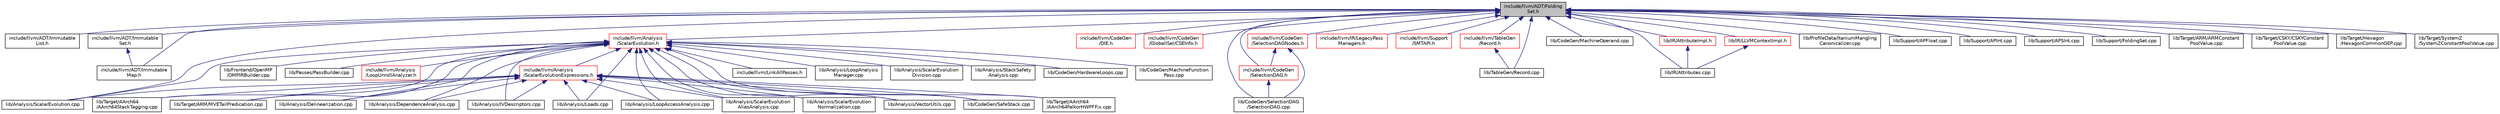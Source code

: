 digraph "include/llvm/ADT/FoldingSet.h"
{
 // LATEX_PDF_SIZE
  bgcolor="transparent";
  edge [fontname="Helvetica",fontsize="10",labelfontname="Helvetica",labelfontsize="10"];
  node [fontname="Helvetica",fontsize="10",shape=record];
  Node1 [label="include/llvm/ADT/Folding\lSet.h",height=0.2,width=0.4,color="black", fillcolor="grey75", style="filled", fontcolor="black",tooltip=" "];
  Node1 -> Node2 [dir="back",color="midnightblue",fontsize="10",style="solid",fontname="Helvetica"];
  Node2 [label="include/llvm/ADT/Immutable\lList.h",height=0.2,width=0.4,color="black",URL="$ImmutableList_8h.html",tooltip=" "];
  Node1 -> Node3 [dir="back",color="midnightblue",fontsize="10",style="solid",fontname="Helvetica"];
  Node3 [label="include/llvm/ADT/Immutable\lMap.h",height=0.2,width=0.4,color="black",URL="$ImmutableMap_8h.html",tooltip=" "];
  Node1 -> Node4 [dir="back",color="midnightblue",fontsize="10",style="solid",fontname="Helvetica"];
  Node4 [label="include/llvm/ADT/Immutable\lSet.h",height=0.2,width=0.4,color="black",URL="$ImmutableSet_8h.html",tooltip=" "];
  Node4 -> Node3 [dir="back",color="midnightblue",fontsize="10",style="solid",fontname="Helvetica"];
  Node1 -> Node5 [dir="back",color="midnightblue",fontsize="10",style="solid",fontname="Helvetica"];
  Node5 [label="include/llvm/Analysis\l/ScalarEvolution.h",height=0.2,width=0.4,color="red",URL="$ScalarEvolution_8h.html",tooltip=" "];
  Node5 -> Node6 [dir="back",color="midnightblue",fontsize="10",style="solid",fontname="Helvetica"];
  Node6 [label="include/llvm/Analysis\l/LoopUnrollAnalyzer.h",height=0.2,width=0.4,color="red",URL="$LoopUnrollAnalyzer_8h.html",tooltip=" "];
  Node5 -> Node9 [dir="back",color="midnightblue",fontsize="10",style="solid",fontname="Helvetica"];
  Node9 [label="include/llvm/Analysis\l/ScalarEvolutionExpressions.h",height=0.2,width=0.4,color="red",URL="$ScalarEvolutionExpressions_8h.html",tooltip=" "];
  Node9 -> Node185 [dir="back",color="midnightblue",fontsize="10",style="solid",fontname="Helvetica"];
  Node185 [label="lib/Analysis/Delinearization.cpp",height=0.2,width=0.4,color="black",URL="$Delinearization_8cpp.html",tooltip=" "];
  Node9 -> Node191 [dir="back",color="midnightblue",fontsize="10",style="solid",fontname="Helvetica"];
  Node191 [label="lib/Analysis/DependenceAnalysis.cpp",height=0.2,width=0.4,color="black",URL="$DependenceAnalysis_8cpp.html",tooltip=" "];
  Node9 -> Node192 [dir="back",color="midnightblue",fontsize="10",style="solid",fontname="Helvetica"];
  Node192 [label="lib/Analysis/IVDescriptors.cpp",height=0.2,width=0.4,color="black",URL="$IVDescriptors_8cpp.html",tooltip=" "];
  Node9 -> Node194 [dir="back",color="midnightblue",fontsize="10",style="solid",fontname="Helvetica"];
  Node194 [label="lib/Analysis/Loads.cpp",height=0.2,width=0.4,color="black",URL="$Loads_8cpp.html",tooltip=" "];
  Node9 -> Node74 [dir="back",color="midnightblue",fontsize="10",style="solid",fontname="Helvetica"];
  Node74 [label="lib/Analysis/LoopAccessAnalysis.cpp",height=0.2,width=0.4,color="black",URL="$LoopAccessAnalysis_8cpp.html",tooltip=" "];
  Node9 -> Node197 [dir="back",color="midnightblue",fontsize="10",style="solid",fontname="Helvetica"];
  Node197 [label="lib/Analysis/ScalarEvolution.cpp",height=0.2,width=0.4,color="black",URL="$ScalarEvolution_8cpp.html",tooltip=" "];
  Node9 -> Node198 [dir="back",color="midnightblue",fontsize="10",style="solid",fontname="Helvetica"];
  Node198 [label="lib/Analysis/ScalarEvolution\lAliasAnalysis.cpp",height=0.2,width=0.4,color="black",URL="$ScalarEvolutionAliasAnalysis_8cpp.html",tooltip=" "];
  Node9 -> Node199 [dir="back",color="midnightblue",fontsize="10",style="solid",fontname="Helvetica"];
  Node199 [label="lib/Analysis/ScalarEvolution\lNormalization.cpp",height=0.2,width=0.4,color="black",URL="$ScalarEvolutionNormalization_8cpp.html",tooltip=" "];
  Node9 -> Node76 [dir="back",color="midnightblue",fontsize="10",style="solid",fontname="Helvetica"];
  Node76 [label="lib/Analysis/VectorUtils.cpp",height=0.2,width=0.4,color="black",URL="$VectorUtils_8cpp.html",tooltip=" "];
  Node9 -> Node200 [dir="back",color="midnightblue",fontsize="10",style="solid",fontname="Helvetica"];
  Node200 [label="lib/CodeGen/SafeStack.cpp",height=0.2,width=0.4,color="black",URL="$SafeStack_8cpp.html",tooltip=" "];
  Node9 -> Node201 [dir="back",color="midnightblue",fontsize="10",style="solid",fontname="Helvetica"];
  Node201 [label="lib/Target/AArch64\l/AArch64FalkorHWPFFix.cpp",height=0.2,width=0.4,color="black",URL="$AArch64FalkorHWPFFix_8cpp.html",tooltip=" "];
  Node9 -> Node202 [dir="back",color="midnightblue",fontsize="10",style="solid",fontname="Helvetica"];
  Node202 [label="lib/Target/AArch64\l/AArch64StackTagging.cpp",height=0.2,width=0.4,color="black",URL="$AArch64StackTagging_8cpp.html",tooltip=" "];
  Node9 -> Node33 [dir="back",color="midnightblue",fontsize="10",style="solid",fontname="Helvetica"];
  Node33 [label="lib/Target/ARM/MVETailPredication.cpp",height=0.2,width=0.4,color="black",URL="$MVETailPredication_8cpp.html",tooltip=" "];
  Node5 -> Node205 [dir="back",color="midnightblue",fontsize="10",style="solid",fontname="Helvetica"];
  Node205 [label="include/llvm/LinkAllPasses.h",height=0.2,width=0.4,color="black",URL="$LinkAllPasses_8h.html",tooltip=" "];
  Node5 -> Node185 [dir="back",color="midnightblue",fontsize="10",style="solid",fontname="Helvetica"];
  Node5 -> Node191 [dir="back",color="midnightblue",fontsize="10",style="solid",fontname="Helvetica"];
  Node5 -> Node192 [dir="back",color="midnightblue",fontsize="10",style="solid",fontname="Helvetica"];
  Node5 -> Node194 [dir="back",color="midnightblue",fontsize="10",style="solid",fontname="Helvetica"];
  Node5 -> Node74 [dir="back",color="midnightblue",fontsize="10",style="solid",fontname="Helvetica"];
  Node5 -> Node206 [dir="back",color="midnightblue",fontsize="10",style="solid",fontname="Helvetica"];
  Node206 [label="lib/Analysis/LoopAnalysis\lManager.cpp",height=0.2,width=0.4,color="black",URL="$LoopAnalysisManager_8cpp.html",tooltip=" "];
  Node5 -> Node197 [dir="back",color="midnightblue",fontsize="10",style="solid",fontname="Helvetica"];
  Node5 -> Node198 [dir="back",color="midnightblue",fontsize="10",style="solid",fontname="Helvetica"];
  Node5 -> Node186 [dir="back",color="midnightblue",fontsize="10",style="solid",fontname="Helvetica"];
  Node186 [label="lib/Analysis/ScalarEvolution\lDivision.cpp",height=0.2,width=0.4,color="black",URL="$ScalarEvolutionDivision_8cpp.html",tooltip=" "];
  Node5 -> Node199 [dir="back",color="midnightblue",fontsize="10",style="solid",fontname="Helvetica"];
  Node5 -> Node207 [dir="back",color="midnightblue",fontsize="10",style="solid",fontname="Helvetica"];
  Node207 [label="lib/Analysis/StackSafety\lAnalysis.cpp",height=0.2,width=0.4,color="black",URL="$StackSafetyAnalysis_8cpp.html",tooltip=" "];
  Node5 -> Node76 [dir="back",color="midnightblue",fontsize="10",style="solid",fontname="Helvetica"];
  Node5 -> Node160 [dir="back",color="midnightblue",fontsize="10",style="solid",fontname="Helvetica"];
  Node160 [label="lib/CodeGen/HardwareLoops.cpp",height=0.2,width=0.4,color="black",URL="$HardwareLoops_8cpp.html",tooltip=" "];
  Node5 -> Node208 [dir="back",color="midnightblue",fontsize="10",style="solid",fontname="Helvetica"];
  Node208 [label="lib/CodeGen/MachineFunction\lPass.cpp",height=0.2,width=0.4,color="black",URL="$MachineFunctionPass_8cpp.html",tooltip=" "];
  Node5 -> Node200 [dir="back",color="midnightblue",fontsize="10",style="solid",fontname="Helvetica"];
  Node5 -> Node209 [dir="back",color="midnightblue",fontsize="10",style="solid",fontname="Helvetica"];
  Node209 [label="lib/Frontend/OpenMP\l/OMPIRBuilder.cpp",height=0.2,width=0.4,color="black",URL="$OMPIRBuilder_8cpp.html",tooltip=" "];
  Node5 -> Node136 [dir="back",color="midnightblue",fontsize="10",style="solid",fontname="Helvetica"];
  Node136 [label="lib/Passes/PassBuilder.cpp",height=0.2,width=0.4,color="black",URL="$PassBuilder_8cpp.html",tooltip=" "];
  Node5 -> Node201 [dir="back",color="midnightblue",fontsize="10",style="solid",fontname="Helvetica"];
  Node5 -> Node202 [dir="back",color="midnightblue",fontsize="10",style="solid",fontname="Helvetica"];
  Node5 -> Node33 [dir="back",color="midnightblue",fontsize="10",style="solid",fontname="Helvetica"];
  Node1 -> Node218 [dir="back",color="midnightblue",fontsize="10",style="solid",fontname="Helvetica"];
  Node218 [label="include/llvm/CodeGen\l/DIE.h",height=0.2,width=0.4,color="red",URL="$DIE_8h.html",tooltip=" "];
  Node1 -> Node247 [dir="back",color="midnightblue",fontsize="10",style="solid",fontname="Helvetica"];
  Node247 [label="include/llvm/CodeGen\l/GlobalISel/CSEInfo.h",height=0.2,width=0.4,color="red",URL="$CSEInfo_8h.html",tooltip=" "];
  Node1 -> Node256 [dir="back",color="midnightblue",fontsize="10",style="solid",fontname="Helvetica"];
  Node256 [label="include/llvm/CodeGen\l/SelectionDAG.h",height=0.2,width=0.4,color="red",URL="$SelectionDAG_8h.html",tooltip=" "];
  Node256 -> Node83 [dir="back",color="midnightblue",fontsize="10",style="solid",fontname="Helvetica"];
  Node83 [label="lib/CodeGen/SelectionDAG\l/SelectionDAG.cpp",height=0.2,width=0.4,color="black",URL="$SelectionDAG_8cpp.html",tooltip=" "];
  Node1 -> Node1013 [dir="back",color="midnightblue",fontsize="10",style="solid",fontname="Helvetica"];
  Node1013 [label="include/llvm/CodeGen\l/SelectionDAGNodes.h",height=0.2,width=0.4,color="red",URL="$SelectionDAGNodes_8h.html",tooltip=" "];
  Node1013 -> Node256 [dir="back",color="midnightblue",fontsize="10",style="solid",fontname="Helvetica"];
  Node1013 -> Node83 [dir="back",color="midnightblue",fontsize="10",style="solid",fontname="Helvetica"];
  Node1 -> Node1042 [dir="back",color="midnightblue",fontsize="10",style="solid",fontname="Helvetica"];
  Node1042 [label="include/llvm/IR/LegacyPass\lManagers.h",height=0.2,width=0.4,color="red",URL="$LegacyPassManagers_8h.html",tooltip=" "];
  Node1 -> Node1052 [dir="back",color="midnightblue",fontsize="10",style="solid",fontname="Helvetica"];
  Node1052 [label="include/llvm/Support\l/SMTAPI.h",height=0.2,width=0.4,color="red",URL="$SMTAPI_8h.html",tooltip=" "];
  Node1 -> Node1054 [dir="back",color="midnightblue",fontsize="10",style="solid",fontname="Helvetica"];
  Node1054 [label="include/llvm/TableGen\l/Record.h",height=0.2,width=0.4,color="red",URL="$Record_8h.html",tooltip=" "];
  Node1054 -> Node1063 [dir="back",color="midnightblue",fontsize="10",style="solid",fontname="Helvetica"];
  Node1063 [label="lib/TableGen/Record.cpp",height=0.2,width=0.4,color="black",URL="$Record_8cpp.html",tooltip=" "];
  Node1 -> Node197 [dir="back",color="midnightblue",fontsize="10",style="solid",fontname="Helvetica"];
  Node1 -> Node1067 [dir="back",color="midnightblue",fontsize="10",style="solid",fontname="Helvetica"];
  Node1067 [label="lib/CodeGen/MachineOperand.cpp",height=0.2,width=0.4,color="black",URL="$MachineOperand_8cpp.html",tooltip=" "];
  Node1 -> Node83 [dir="back",color="midnightblue",fontsize="10",style="solid",fontname="Helvetica"];
  Node1 -> Node1068 [dir="back",color="midnightblue",fontsize="10",style="solid",fontname="Helvetica"];
  Node1068 [label="lib/IR/AttributeImpl.h",height=0.2,width=0.4,color="red",URL="$AttributeImpl_8h.html",tooltip=" "];
  Node1068 -> Node1069 [dir="back",color="midnightblue",fontsize="10",style="solid",fontname="Helvetica"];
  Node1069 [label="lib/IR/Attributes.cpp",height=0.2,width=0.4,color="black",URL="$Attributes_8cpp.html",tooltip=" "];
  Node1 -> Node1071 [dir="back",color="midnightblue",fontsize="10",style="solid",fontname="Helvetica"];
  Node1071 [label="lib/IR/LLVMContextImpl.h",height=0.2,width=0.4,color="red",URL="$LLVMContextImpl_8h.html",tooltip=" "];
  Node1071 -> Node1069 [dir="back",color="midnightblue",fontsize="10",style="solid",fontname="Helvetica"];
  Node1 -> Node1069 [dir="back",color="midnightblue",fontsize="10",style="solid",fontname="Helvetica"];
  Node1 -> Node1084 [dir="back",color="midnightblue",fontsize="10",style="solid",fontname="Helvetica"];
  Node1084 [label="lib/ProfileData/ItaniumMangling\lCanonicalizer.cpp",height=0.2,width=0.4,color="black",URL="$ItaniumManglingCanonicalizer_8cpp.html",tooltip=" "];
  Node1 -> Node1085 [dir="back",color="midnightblue",fontsize="10",style="solid",fontname="Helvetica"];
  Node1085 [label="lib/Support/APFloat.cpp",height=0.2,width=0.4,color="black",URL="$APFloat_8cpp.html",tooltip=" "];
  Node1 -> Node1086 [dir="back",color="midnightblue",fontsize="10",style="solid",fontname="Helvetica"];
  Node1086 [label="lib/Support/APInt.cpp",height=0.2,width=0.4,color="black",URL="$APInt_8cpp.html",tooltip=" "];
  Node1 -> Node1087 [dir="back",color="midnightblue",fontsize="10",style="solid",fontname="Helvetica"];
  Node1087 [label="lib/Support/APSInt.cpp",height=0.2,width=0.4,color="black",URL="$APSInt_8cpp.html",tooltip=" "];
  Node1 -> Node1088 [dir="back",color="midnightblue",fontsize="10",style="solid",fontname="Helvetica"];
  Node1088 [label="lib/Support/FoldingSet.cpp",height=0.2,width=0.4,color="black",URL="$FoldingSet_8cpp.html",tooltip=" "];
  Node1 -> Node1063 [dir="back",color="midnightblue",fontsize="10",style="solid",fontname="Helvetica"];
  Node1 -> Node1089 [dir="back",color="midnightblue",fontsize="10",style="solid",fontname="Helvetica"];
  Node1089 [label="lib/Target/ARM/ARMConstant\lPoolValue.cpp",height=0.2,width=0.4,color="black",URL="$ARMConstantPoolValue_8cpp.html",tooltip=" "];
  Node1 -> Node1090 [dir="back",color="midnightblue",fontsize="10",style="solid",fontname="Helvetica"];
  Node1090 [label="lib/Target/CSKY/CSKYConstant\lPoolValue.cpp",height=0.2,width=0.4,color="black",URL="$CSKYConstantPoolValue_8cpp.html",tooltip=" "];
  Node1 -> Node1091 [dir="back",color="midnightblue",fontsize="10",style="solid",fontname="Helvetica"];
  Node1091 [label="lib/Target/Hexagon\l/HexagonCommonGEP.cpp",height=0.2,width=0.4,color="black",URL="$HexagonCommonGEP_8cpp.html",tooltip=" "];
  Node1 -> Node1092 [dir="back",color="midnightblue",fontsize="10",style="solid",fontname="Helvetica"];
  Node1092 [label="lib/Target/SystemZ\l/SystemZConstantPoolValue.cpp",height=0.2,width=0.4,color="black",URL="$SystemZConstantPoolValue_8cpp.html",tooltip=" "];
}
